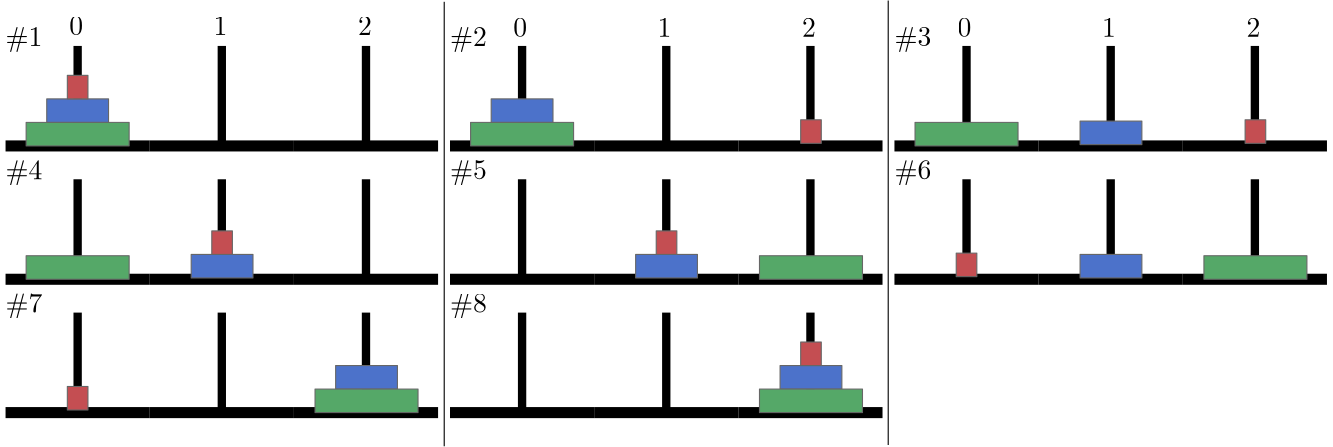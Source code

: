 <?xml version="1.0"?>
<!DOCTYPE ipe SYSTEM "ipe.dtd">
<ipe version="70212" creator="Ipe 7.2.13">
<info created="D:20211216145023" modified="D:20211216150846"/>
<ipestyle name="basic">
<symbol name="arrow/arc(spx)">
<path stroke="sym-stroke" fill="sym-stroke" pen="sym-pen">
0 0 m
-1 0.333 l
-1 -0.333 l
h
</path>
</symbol>
<symbol name="arrow/farc(spx)">
<path stroke="sym-stroke" fill="white" pen="sym-pen">
0 0 m
-1 0.333 l
-1 -0.333 l
h
</path>
</symbol>
<symbol name="arrow/ptarc(spx)">
<path stroke="sym-stroke" fill="sym-stroke" pen="sym-pen">
0 0 m
-1 0.333 l
-0.8 0 l
-1 -0.333 l
h
</path>
</symbol>
<symbol name="arrow/fptarc(spx)">
<path stroke="sym-stroke" fill="white" pen="sym-pen">
0 0 m
-1 0.333 l
-0.8 0 l
-1 -0.333 l
h
</path>
</symbol>
<symbol name="mark/circle(sx)" transformations="translations">
<path fill="sym-stroke">
0.6 0 0 0.6 0 0 e
0.4 0 0 0.4 0 0 e
</path>
</symbol>
<symbol name="mark/disk(sx)" transformations="translations">
<path fill="sym-stroke">
0.6 0 0 0.6 0 0 e
</path>
</symbol>
<symbol name="mark/fdisk(sfx)" transformations="translations">
<group>
<path fill="sym-fill">
0.5 0 0 0.5 0 0 e
</path>
<path fill="sym-stroke" fillrule="eofill">
0.6 0 0 0.6 0 0 e
0.4 0 0 0.4 0 0 e
</path>
</group>
</symbol>
<symbol name="mark/box(sx)" transformations="translations">
<path fill="sym-stroke" fillrule="eofill">
-0.6 -0.6 m
0.6 -0.6 l
0.6 0.6 l
-0.6 0.6 l
h
-0.4 -0.4 m
0.4 -0.4 l
0.4 0.4 l
-0.4 0.4 l
h
</path>
</symbol>
<symbol name="mark/square(sx)" transformations="translations">
<path fill="sym-stroke">
-0.6 -0.6 m
0.6 -0.6 l
0.6 0.6 l
-0.6 0.6 l
h
</path>
</symbol>
<symbol name="mark/fsquare(sfx)" transformations="translations">
<group>
<path fill="sym-fill">
-0.5 -0.5 m
0.5 -0.5 l
0.5 0.5 l
-0.5 0.5 l
h
</path>
<path fill="sym-stroke" fillrule="eofill">
-0.6 -0.6 m
0.6 -0.6 l
0.6 0.6 l
-0.6 0.6 l
h
-0.4 -0.4 m
0.4 -0.4 l
0.4 0.4 l
-0.4 0.4 l
h
</path>
</group>
</symbol>
<symbol name="mark/cross(sx)" transformations="translations">
<group>
<path fill="sym-stroke">
-0.43 -0.57 m
0.57 0.43 l
0.43 0.57 l
-0.57 -0.43 l
h
</path>
<path fill="sym-stroke">
-0.43 0.57 m
0.57 -0.43 l
0.43 -0.57 l
-0.57 0.43 l
h
</path>
</group>
</symbol>
<symbol name="arrow/fnormal(spx)">
<path stroke="sym-stroke" fill="white" pen="sym-pen">
0 0 m
-1 0.333 l
-1 -0.333 l
h
</path>
</symbol>
<symbol name="arrow/pointed(spx)">
<path stroke="sym-stroke" fill="sym-stroke" pen="sym-pen">
0 0 m
-1 0.333 l
-0.8 0 l
-1 -0.333 l
h
</path>
</symbol>
<symbol name="arrow/fpointed(spx)">
<path stroke="sym-stroke" fill="white" pen="sym-pen">
0 0 m
-1 0.333 l
-0.8 0 l
-1 -0.333 l
h
</path>
</symbol>
<symbol name="arrow/linear(spx)">
<path stroke="sym-stroke" pen="sym-pen">
-1 0.333 m
0 0 l
-1 -0.333 l
</path>
</symbol>
<symbol name="arrow/fdouble(spx)">
<path stroke="sym-stroke" fill="white" pen="sym-pen">
0 0 m
-1 0.333 l
-1 -0.333 l
h
-1 0 m
-2 0.333 l
-2 -0.333 l
h
</path>
</symbol>
<symbol name="arrow/double(spx)">
<path stroke="sym-stroke" fill="sym-stroke" pen="sym-pen">
0 0 m
-1 0.333 l
-1 -0.333 l
h
-1 0 m
-2 0.333 l
-2 -0.333 l
h
</path>
</symbol>
<pen name="heavier" value="0.8"/>
<pen name="fat" value="1.2"/>
<pen name="ultrafat" value="2"/>
<symbolsize name="large" value="5"/>
<symbolsize name="small" value="2"/>
<symbolsize name="tiny" value="1.1"/>
<arrowsize name="large" value="10"/>
<arrowsize name="small" value="5"/>
<arrowsize name="tiny" value="3"/>
<color name="sbblue" value="0.298 0.447 0.79"/>
<color name="sbgreen" value="0.333 0.658 0.407"/>
<color name="sborange" value="0.866 0.517 0.321"/>
<color name="sbred" value="0.768 0.305 0.321"/>
<color name="sbpurple" value="0.505 0.447 0.698"/>
<color name="red" value="1 0 0"/>
<color name="green" value="0 1 0"/>
<color name="blue" value="0 0 1"/>
<color name="yellow" value="1 1 0"/>
<color name="orange" value="1 0.647 0"/>
<color name="gold" value="1 0.843 0"/>
<color name="purple" value="0.627 0.125 0.941"/>
<color name="gray" value="0.745"/>
<color name="brown" value="0.647 0.165 0.165"/>
<color name="navy" value="0 0 0.502"/>
<color name="pink" value="1 0.753 0.796"/>
<color name="seagreen" value="0.18 0.545 0.341"/>
<color name="turquoise" value="0.251 0.878 0.816"/>
<color name="violet" value="0.933 0.51 0.933"/>
<color name="darkblue" value="0 0 0.545"/>
<color name="darkcyan" value="0 0.545 0.545"/>
<color name="darkgray" value="0.663"/>
<color name="verydarkgray" value="0.4"/>
<color name="darkgreen" value="0 0.392 0"/>
<color name="darkmagenta" value="0.545 0 0.545"/>
<color name="darkorange" value="1 0.549 0"/>
<color name="darkred" value="0.545 0 0"/>
<color name="lightblue" value="0.678 0.847 0.902"/>
<color name="lightcyan" value="0.878 1 1"/>
<color name="lightgray" value="0.827"/>
<color name="lightgreen" value="0.565 0.933 0.565"/>
<color name="lightyellow" value="1 1 0.878"/>
<dashstyle name="dashed" value="[4] 0"/>
<dashstyle name="dotted" value="[1 3] 0"/>
<dashstyle name="dash dotted" value="[4 2 1 2] 0"/>
<dashstyle name="dash dot dotted" value="[4 2 1 2 1 2] 0"/>
<textsize name="large" value="\large"/>
<textsize name="Large" value="\Large"/>
<textsize name="LARGE" value="\LARGE"/>
<textsize name="huge" value="\huge"/>
<textsize name="Huge" value="\Huge"/>
<textsize name="small" value="\small"/>
<textsize name="footnote" value="\footnotesize"/>
<textsize name="tiny" value="\tiny"/>
<textstyle name="center" begin="\begin{center}" end="\end{center}"/>
<textstyle name="itemize" begin="\begin{itemize}" end="\end{itemize}"/>
<textstyle name="item" begin="\begin{itemize}\item{}" end="\end{itemize}"/>
<gridsize name="4 pts" value="4"/>
<gridsize name="8 pts (~3 mm)" value="8"/>
<gridsize name="16 pts (~6 mm)" value="16"/>
<gridsize name="32 pts (~12 mm)" value="32"/>
<gridsize name="10 pts (~3.5 mm)" value="10"/>
<gridsize name="20 pts (~7 mm)" value="20"/>
<gridsize name="14 pts (~5 mm)" value="14"/>
<gridsize name="28 pts (~10 mm)" value="28"/>
<gridsize name="56 pts (~20 mm)" value="56"/>
<anglesize name="90 deg" value="90"/>
<anglesize name="60 deg" value="60"/>
<anglesize name="45 deg" value="45"/>
<anglesize name="30 deg" value="30"/>
<anglesize name="22.5 deg" value="22.5"/>
<opacity name="10%" value="0.1"/>
<opacity name="30%" value="0.3"/>
<opacity name="50%" value="0.5"/>
<opacity name="75%" value="0.75"/>
<tiling name="falling" angle="-60" step="4" width="1"/>
<tiling name="rising" angle="30" step="4" width="1"/>
</ipestyle>
<page>
<layer name="alpha"/>
<view layers="alpha" active="alpha"/>
<path layer="alpha" matrix="0.463415 0 0 0.529412 389.073 370.824" stroke="black" pen="4">
32 720 m
144 720 l
</path>
<path matrix="0.463415 0 0 0.529412 440.976 370.824" stroke="black" pen="4">
32 720 m
144 720 l
</path>
<path matrix="0.463415 0 0 0.529412 69.0732 322.824" stroke="black" pen="4">
32 720 m
144 720 l
</path>
<path matrix="0.463415 0 0 0.529412 120.976 322.824" stroke="black" pen="4">
32 720 m
144 720 l
</path>
<path matrix="0.463415 0 0 0.529412 229.073 322.824" stroke="black" pen="4">
32 720 m
144 720 l
</path>
<path matrix="0.463415 0 0 0.529412 280.976 322.824" stroke="black" pen="4">
32 720 m
144 720 l
</path>
<path matrix="0.463415 0 0 0.529412 389.073 322.824" stroke="black" pen="4">
32 720 m
144 720 l
</path>
<path matrix="0.463415 0 0 0.529412 440.976 322.824" stroke="black" pen="4">
32 720 m
144 720 l
</path>
<path matrix="0.463415 0 0 0.529412 229.073 370.824" stroke="black" pen="4">
32 720 m
144 720 l
</path>
<path matrix="0.463415 0 0 0.529412 280.976 370.824" stroke="black" pen="4">
32 720 m
144 720 l
</path>
<path matrix="0.463415 0 0 0.529412 69.0732 370.824" stroke="black" pen="3">
88 788 m
88 720 l
</path>
<path matrix="0.463415 0 0 0.529412 120.976 370.824" stroke="black" pen="3">
88 788 m
88 720 l
</path>
<path matrix="0.463415 0 0 0.529412 229.073 370.824" stroke="black" pen="3">
88 788 m
88 720 l
</path>
<path matrix="0.463415 0 0 0.529412 280.976 370.824" stroke="black" pen="3">
88 788 m
88 720 l
</path>
<path matrix="0.463415 0 0 0.529412 389.073 370.824" stroke="black" pen="3">
88 788 m
88 720 l
</path>
<path matrix="0.463415 0 0 0.529412 440.976 370.824" stroke="black" pen="3">
88 788 m
88 720 l
</path>
<path matrix="0.463415 0 0 0.529412 69.0732 322.824" stroke="black" pen="3">
88 788 m
88 720 l
</path>
<path matrix="0.463415 0 0 0.529412 120.976 322.824" stroke="black" pen="3">
88 788 m
88 720 l
</path>
<path matrix="0.463415 0 0 0.529412 229.073 322.824" stroke="black" pen="3">
88 788 m
88 720 l
</path>
<path matrix="0.463415 0 0 0.529412 280.976 322.824" stroke="black" pen="3">
88 788 m
88 720 l
</path>
<path matrix="0.463415 0 0 0.529412 389.073 322.824" stroke="black" pen="3">
88 788 m
88 720 l
</path>
<path matrix="0.463415 0 0 0.529412 440.976 322.824" stroke="black" pen="3">
88 788 m
88 720 l
</path>
<path matrix="0.463415 0 0 0.529412 17.1707 370.824" stroke="black" pen="3">
88 788 m
88 720 l
</path>
<path matrix="0.463415 0 0 0.529412 17.1707 370.824" stroke="black" pen="4">
32 720 m
144 720 l
</path>
<path matrix="0.463415 0 0 0.529412 17.1707 370.824" stroke="verydarkgray" fill="sbblue">
64 752 m
64 736 l
112 736 l
112 752 l
h
</path>
<path matrix="0.463415 0 0 0.529412 17.1707 370.824" stroke="verydarkgray" fill="sbred">
80 768 m
80 752 l
96 752 l
96 768 l
h
</path>
<path matrix="0.463415 0 0 0.529412 17.1707 370.824" stroke="verydarkgray" fill="sbgreen">
48 736 m
48 720 l
128 720 l
128 736 l
h
</path>
<path matrix="0.463415 0 0 0.529412 69.0732 370.824" stroke="black" pen="4">
32 720 m
144 720 l
</path>
<path matrix="0.463415 0 0 0.529412 120.976 370.824" stroke="black" pen="4">
32 720 m
144 720 l
</path>
<path matrix="0.463415 0 0 0.529412 177.171 370.824" stroke="black" pen="3">
88 788 m
88 720 l
</path>
<path matrix="0.463415 0 0 0.529412 177.171 370.824" stroke="black" pen="4">
32 720 m
144 720 l
</path>
<path matrix="0.463415 0 0 0.529412 177.171 370.824" stroke="verydarkgray" fill="sbblue">
64 752 m
64 736 l
112 736 l
112 752 l
h
</path>
<path matrix="0.463415 0 0 0.529412 281.171 354.824" stroke="verydarkgray" fill="sbred">
80 768 m
80 752 l
96 752 l
96 768 l
h
</path>
<path matrix="0.463415 0 0 0.529412 177.171 370.824" stroke="verydarkgray" fill="sbgreen">
48 736 m
48 720 l
128 720 l
128 736 l
h
</path>
<path matrix="0.463415 0 0 0.529412 337.171 370.824" stroke="black" pen="3">
88 788 m
88 720 l
</path>
<path matrix="0.463415 0 0 0.529412 337.171 370.824" stroke="black" pen="4">
32 720 m
144 720 l
</path>
<path matrix="0.463415 0 0 0.529412 389.171 362.824" stroke="verydarkgray" fill="sbblue">
64 752 m
64 736 l
112 736 l
112 752 l
h
</path>
<path matrix="0.463415 0 0 0.529412 441.171 354.824" stroke="verydarkgray" fill="sbred">
80 768 m
80 752 l
96 752 l
96 768 l
h
</path>
<path matrix="0.463415 0 0 0.529412 337.171 370.824" stroke="verydarkgray" fill="sbgreen">
48 736 m
48 720 l
128 720 l
128 736 l
h
</path>
<path matrix="0.463415 0 0 0.529412 17.1707 322.824" stroke="black" pen="3">
88 788 m
88 720 l
</path>
<path matrix="0.463415 0 0 0.529412 17.1707 322.824" stroke="black" pen="4">
32 720 m
144 720 l
</path>
<path matrix="0.463415 0 0 0.529412 69.1707 314.824" stroke="verydarkgray" fill="sbblue">
64 752 m
64 736 l
112 736 l
112 752 l
h
</path>
<path matrix="0.463415 0 0 0.529412 69.1707 314.824" stroke="verydarkgray" fill="sbred">
80 768 m
80 752 l
96 752 l
96 768 l
h
</path>
<path matrix="0.463415 0 0 0.529412 17.1707 322.824" stroke="verydarkgray" fill="sbgreen">
48 736 m
48 720 l
128 720 l
128 736 l
h
</path>
<path matrix="0.463415 0 0 0.529412 177.171 322.824" stroke="black" pen="3">
88 788 m
88 720 l
</path>
<path matrix="0.463415 0 0 0.529412 177.171 322.824" stroke="black" pen="4">
32 720 m
144 720 l
</path>
<path matrix="0.463415 0 0 0.529412 229.171 314.824" stroke="verydarkgray" fill="sbblue">
64 752 m
64 736 l
112 736 l
112 752 l
h
</path>
<path matrix="0.463415 0 0 0.529412 229.171 314.824" stroke="verydarkgray" fill="sbred">
80 768 m
80 752 l
96 752 l
96 768 l
h
</path>
<path matrix="0.463415 0 0 0.529412 281.171 322.824" stroke="verydarkgray" fill="sbgreen">
48 736 m
48 720 l
128 720 l
128 736 l
h
</path>
<path matrix="0.463415 0 0 0.529412 337.171 322.824" stroke="black" pen="3">
88 788 m
88 720 l
</path>
<path matrix="0.463415 0 0 0.529412 337.171 322.824" stroke="black" pen="4">
32 720 m
144 720 l
</path>
<path matrix="0.463415 0 0 0.529412 389.171 314.824" stroke="verydarkgray" fill="sbblue">
64 752 m
64 736 l
112 736 l
112 752 l
h
</path>
<path matrix="0.463415 0 0 0.529412 337.171 306.824" stroke="verydarkgray" fill="sbred">
80 768 m
80 752 l
96 752 l
96 768 l
h
</path>
<path matrix="0.463415 0 0 0.529412 441.171 322.824" stroke="verydarkgray" fill="sbgreen">
48 736 m
48 720 l
128 720 l
128 736 l
h
</path>
<path matrix="0.463415 0 0 0.529412 69.073 274.824" stroke="black" pen="4">
32 720 m
144 720 l
</path>
<path matrix="0.463415 0 0 0.529412 120.976 274.824" stroke="black" pen="4">
32 720 m
144 720 l
</path>
<path matrix="0.463415 0 0 0.529412 69.073 274.824" stroke="black" pen="3">
88 788 m
88 720 l
</path>
<path matrix="0.463415 0 0 0.529412 120.976 274.824" stroke="black" pen="3">
88 788 m
88 720 l
</path>
<path matrix="0.463415 0 0 0.529412 17.171 274.824" stroke="black" pen="3">
88 788 m
88 720 l
</path>
<path matrix="0.463415 0 0 0.529412 17.171 274.824" stroke="black" pen="4">
32 720 m
144 720 l
</path>
<path matrix="0.463415 0 0 0.529412 121.171 274.824" stroke="verydarkgray" fill="sbblue">
64 752 m
64 736 l
112 736 l
112 752 l
h
</path>
<path matrix="0.463415 0 0 0.529412 17.171 258.824" stroke="verydarkgray" fill="sbred">
80 768 m
80 752 l
96 752 l
96 768 l
h
</path>
<path matrix="0.463415 0 0 0.529412 121.171 274.824" stroke="verydarkgray" fill="sbgreen">
48 736 m
48 720 l
128 720 l
128 736 l
h
</path>
<path matrix="0.463415 0 0 0.529412 229.073 274.824" stroke="black" pen="4">
32 720 m
144 720 l
</path>
<path matrix="0.463415 0 0 0.529412 280.976 274.824" stroke="black" pen="4">
32 720 m
144 720 l
</path>
<path matrix="0.463415 0 0 0.529412 229.073 274.824" stroke="black" pen="3">
88 788 m
88 720 l
</path>
<path matrix="0.463415 0 0 0.529412 280.976 274.824" stroke="black" pen="3">
88 788 m
88 720 l
</path>
<path matrix="0.463415 0 0 0.529412 177.171 274.824" stroke="black" pen="3">
88 788 m
88 720 l
</path>
<path matrix="0.463415 0 0 0.529412 177.171 274.824" stroke="black" pen="4">
32 720 m
144 720 l
</path>
<path matrix="0.463415 0 0 0.529412 281.171 274.824" stroke="verydarkgray" fill="sbblue">
64 752 m
64 736 l
112 736 l
112 752 l
h
</path>
<path matrix="0.463415 0 0 0.529412 281.171 274.824" stroke="verydarkgray" fill="sbred">
80 768 m
80 752 l
96 752 l
96 768 l
h
</path>
<path matrix="0.463415 0 0 0.529412 281.171 274.824" stroke="verydarkgray" fill="sbgreen">
48 736 m
48 720 l
128 720 l
128 736 l
h
</path>
<text matrix="1 0 0 1 -1.10405 -4.07766" transformations="translations" pos="56 796" stroke="black" type="label" width="4.981" height="6.42" depth="0" valign="baseline">0</text>
<text matrix="1 0 0 1 -1.10405 -8.07766" transformations="translations" pos="108 800" stroke="black" type="label" width="4.981" height="6.42" depth="0" valign="baseline">1</text>
<text matrix="1 0 0 1 -1.10405 -8.07766" transformations="translations" pos="160 800" stroke="black" type="label" width="4.981" height="6.42" depth="0" valign="baseline">2</text>
<text matrix="1 0 0 1 158.734 -4.71166" transformations="translations" pos="56 796" stroke="black" type="label" width="4.981" height="6.42" depth="0" valign="baseline">0</text>
<text matrix="1 0 0 1 158.734 -8.71166" transformations="translations" pos="108 800" stroke="black" type="label" width="4.981" height="6.42" depth="0" valign="baseline">1</text>
<text matrix="1 0 0 1 158.734 -8.71166" transformations="translations" pos="160 800" stroke="black" type="label" width="4.981" height="6.42" depth="0" valign="baseline">2</text>
<text matrix="1 0 0 1 318.734 -4.71166" transformations="translations" pos="56 796" stroke="black" type="label" width="4.981" height="6.42" depth="0" valign="baseline">0</text>
<text matrix="1 0 0 1 318.734 -8.71166" transformations="translations" pos="108 800" stroke="black" type="label" width="4.981" height="6.42" depth="0" valign="baseline">1</text>
<text matrix="1 0 0 1 318.734 -8.71166" transformations="translations" pos="160 800" stroke="black" type="label" width="4.981" height="6.42" depth="0" valign="baseline">2</text>
<path matrix="1 0 0 1 -2.08075 -0.121003" stroke="black" fill="sbred">
192 804 m
192 644 l
192 644 l
192 644 l
</path>
<path matrix="1 0 0 1 157.757 0.338957" stroke="black" fill="sbred">
192 804 m
192 644 l
192 644 l
192 644 l
</path>
<text matrix="1 0 0 1 0 4" transformations="translations" pos="32 784" stroke="black" type="label" width="13.284" height="6.926" depth="1.93" valign="baseline">\#1</text>
<text matrix="1 0 0 1 160 4" transformations="translations" pos="32 784" stroke="black" type="label" width="13.284" height="6.926" depth="1.93" valign="baseline">\#2</text>
<text matrix="1 0 0 1 320 4" transformations="translations" pos="32 784" stroke="black" type="label" width="13.284" height="6.926" depth="1.93" valign="baseline">\#3</text>
<text matrix="1 0 0 1 0 -44" transformations="translations" pos="32 784" stroke="black" type="label" width="13.284" height="6.926" depth="1.93" valign="baseline">\#4</text>
<text matrix="1 0 0 1 160 -44" transformations="translations" pos="32 784" stroke="black" type="label" width="13.284" height="6.926" depth="1.93" valign="baseline">\#5</text>
<text matrix="1 0 0 1 320 -44" transformations="translations" pos="32 784" stroke="black" type="label" width="13.284" height="6.926" depth="1.93" valign="baseline">\#6</text>
<text matrix="1 0 0 1 0 -92" transformations="translations" pos="32 784" stroke="black" type="label" width="13.284" height="6.926" depth="1.93" valign="baseline">\#7</text>
<text matrix="1 0 0 1 160 -92" transformations="translations" pos="32 784" stroke="black" type="label" width="13.284" height="6.926" depth="1.93" valign="baseline">\#8</text>
</page>
</ipe>
